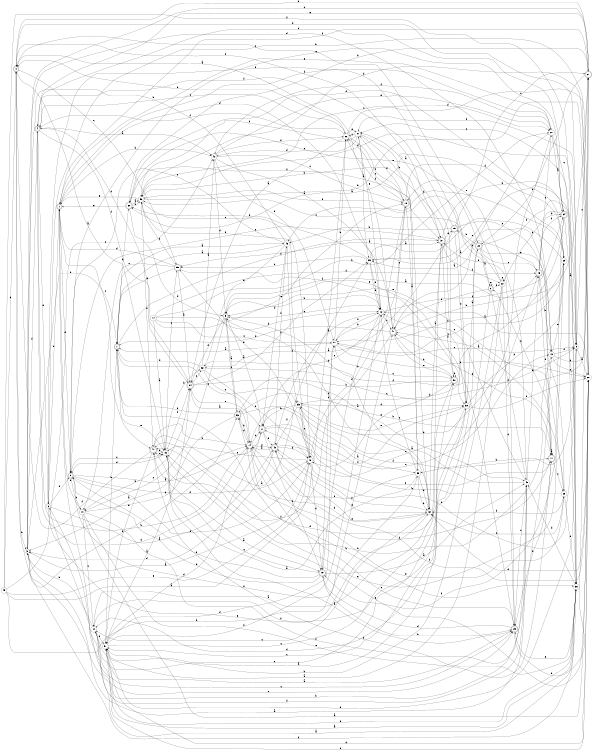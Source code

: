 digraph n47_7 {
__start0 [label="" shape="none"];

rankdir=LR;
size="8,5";

s0 [style="rounded,filled", color="black", fillcolor="white" shape="doublecircle", label="0"];
s1 [style="rounded,filled", color="black", fillcolor="white" shape="doublecircle", label="1"];
s2 [style="rounded,filled", color="black", fillcolor="white" shape="doublecircle", label="2"];
s3 [style="filled", color="black", fillcolor="white" shape="circle", label="3"];
s4 [style="rounded,filled", color="black", fillcolor="white" shape="doublecircle", label="4"];
s5 [style="rounded,filled", color="black", fillcolor="white" shape="doublecircle", label="5"];
s6 [style="filled", color="black", fillcolor="white" shape="circle", label="6"];
s7 [style="rounded,filled", color="black", fillcolor="white" shape="doublecircle", label="7"];
s8 [style="filled", color="black", fillcolor="white" shape="circle", label="8"];
s9 [style="rounded,filled", color="black", fillcolor="white" shape="doublecircle", label="9"];
s10 [style="filled", color="black", fillcolor="white" shape="circle", label="10"];
s11 [style="rounded,filled", color="black", fillcolor="white" shape="doublecircle", label="11"];
s12 [style="filled", color="black", fillcolor="white" shape="circle", label="12"];
s13 [style="filled", color="black", fillcolor="white" shape="circle", label="13"];
s14 [style="filled", color="black", fillcolor="white" shape="circle", label="14"];
s15 [style="rounded,filled", color="black", fillcolor="white" shape="doublecircle", label="15"];
s16 [style="rounded,filled", color="black", fillcolor="white" shape="doublecircle", label="16"];
s17 [style="rounded,filled", color="black", fillcolor="white" shape="doublecircle", label="17"];
s18 [style="rounded,filled", color="black", fillcolor="white" shape="doublecircle", label="18"];
s19 [style="rounded,filled", color="black", fillcolor="white" shape="doublecircle", label="19"];
s20 [style="filled", color="black", fillcolor="white" shape="circle", label="20"];
s21 [style="rounded,filled", color="black", fillcolor="white" shape="doublecircle", label="21"];
s22 [style="filled", color="black", fillcolor="white" shape="circle", label="22"];
s23 [style="filled", color="black", fillcolor="white" shape="circle", label="23"];
s24 [style="filled", color="black", fillcolor="white" shape="circle", label="24"];
s25 [style="rounded,filled", color="black", fillcolor="white" shape="doublecircle", label="25"];
s26 [style="filled", color="black", fillcolor="white" shape="circle", label="26"];
s27 [style="filled", color="black", fillcolor="white" shape="circle", label="27"];
s28 [style="rounded,filled", color="black", fillcolor="white" shape="doublecircle", label="28"];
s29 [style="filled", color="black", fillcolor="white" shape="circle", label="29"];
s30 [style="rounded,filled", color="black", fillcolor="white" shape="doublecircle", label="30"];
s31 [style="filled", color="black", fillcolor="white" shape="circle", label="31"];
s32 [style="filled", color="black", fillcolor="white" shape="circle", label="32"];
s33 [style="filled", color="black", fillcolor="white" shape="circle", label="33"];
s34 [style="rounded,filled", color="black", fillcolor="white" shape="doublecircle", label="34"];
s35 [style="filled", color="black", fillcolor="white" shape="circle", label="35"];
s36 [style="filled", color="black", fillcolor="white" shape="circle", label="36"];
s37 [style="rounded,filled", color="black", fillcolor="white" shape="doublecircle", label="37"];
s38 [style="filled", color="black", fillcolor="white" shape="circle", label="38"];
s39 [style="filled", color="black", fillcolor="white" shape="circle", label="39"];
s40 [style="filled", color="black", fillcolor="white" shape="circle", label="40"];
s41 [style="rounded,filled", color="black", fillcolor="white" shape="doublecircle", label="41"];
s42 [style="filled", color="black", fillcolor="white" shape="circle", label="42"];
s43 [style="filled", color="black", fillcolor="white" shape="circle", label="43"];
s44 [style="filled", color="black", fillcolor="white" shape="circle", label="44"];
s45 [style="filled", color="black", fillcolor="white" shape="circle", label="45"];
s46 [style="filled", color="black", fillcolor="white" shape="circle", label="46"];
s47 [style="rounded,filled", color="black", fillcolor="white" shape="doublecircle", label="47"];
s48 [style="rounded,filled", color="black", fillcolor="white" shape="doublecircle", label="48"];
s49 [style="filled", color="black", fillcolor="white" shape="circle", label="49"];
s50 [style="rounded,filled", color="black", fillcolor="white" shape="doublecircle", label="50"];
s51 [style="filled", color="black", fillcolor="white" shape="circle", label="51"];
s52 [style="filled", color="black", fillcolor="white" shape="circle", label="52"];
s53 [style="rounded,filled", color="black", fillcolor="white" shape="doublecircle", label="53"];
s54 [style="rounded,filled", color="black", fillcolor="white" shape="doublecircle", label="54"];
s55 [style="rounded,filled", color="black", fillcolor="white" shape="doublecircle", label="55"];
s56 [style="filled", color="black", fillcolor="white" shape="circle", label="56"];
s57 [style="filled", color="black", fillcolor="white" shape="circle", label="57"];
s0 -> s49 [label="a"];
s0 -> s3 [label="b"];
s0 -> s55 [label="c"];
s0 -> s8 [label="d"];
s0 -> s53 [label="e"];
s0 -> s37 [label="f"];
s1 -> s36 [label="a"];
s1 -> s42 [label="b"];
s1 -> s47 [label="c"];
s1 -> s12 [label="d"];
s1 -> s9 [label="e"];
s1 -> s27 [label="f"];
s2 -> s51 [label="a"];
s2 -> s41 [label="b"];
s2 -> s56 [label="c"];
s2 -> s22 [label="d"];
s2 -> s2 [label="e"];
s2 -> s43 [label="f"];
s3 -> s43 [label="a"];
s3 -> s7 [label="b"];
s3 -> s21 [label="c"];
s3 -> s13 [label="d"];
s3 -> s25 [label="e"];
s3 -> s4 [label="f"];
s4 -> s42 [label="a"];
s4 -> s14 [label="b"];
s4 -> s26 [label="c"];
s4 -> s14 [label="d"];
s4 -> s6 [label="e"];
s4 -> s54 [label="f"];
s5 -> s53 [label="a"];
s5 -> s12 [label="b"];
s5 -> s10 [label="c"];
s5 -> s54 [label="d"];
s5 -> s12 [label="e"];
s5 -> s32 [label="f"];
s6 -> s48 [label="a"];
s6 -> s1 [label="b"];
s6 -> s25 [label="c"];
s6 -> s9 [label="d"];
s6 -> s32 [label="e"];
s6 -> s38 [label="f"];
s7 -> s46 [label="a"];
s7 -> s36 [label="b"];
s7 -> s33 [label="c"];
s7 -> s30 [label="d"];
s7 -> s49 [label="e"];
s7 -> s37 [label="f"];
s8 -> s20 [label="a"];
s8 -> s35 [label="b"];
s8 -> s21 [label="c"];
s8 -> s56 [label="d"];
s8 -> s51 [label="e"];
s8 -> s31 [label="f"];
s9 -> s17 [label="a"];
s9 -> s10 [label="b"];
s9 -> s49 [label="c"];
s9 -> s40 [label="d"];
s9 -> s40 [label="e"];
s9 -> s35 [label="f"];
s10 -> s20 [label="a"];
s10 -> s1 [label="b"];
s10 -> s24 [label="c"];
s10 -> s14 [label="d"];
s10 -> s11 [label="e"];
s10 -> s13 [label="f"];
s11 -> s11 [label="a"];
s11 -> s2 [label="b"];
s11 -> s23 [label="c"];
s11 -> s25 [label="d"];
s11 -> s41 [label="e"];
s11 -> s14 [label="f"];
s12 -> s48 [label="a"];
s12 -> s57 [label="b"];
s12 -> s41 [label="c"];
s12 -> s19 [label="d"];
s12 -> s31 [label="e"];
s12 -> s34 [label="f"];
s13 -> s39 [label="a"];
s13 -> s49 [label="b"];
s13 -> s20 [label="c"];
s13 -> s21 [label="d"];
s13 -> s29 [label="e"];
s13 -> s8 [label="f"];
s14 -> s54 [label="a"];
s14 -> s53 [label="b"];
s14 -> s25 [label="c"];
s14 -> s17 [label="d"];
s14 -> s23 [label="e"];
s14 -> s48 [label="f"];
s15 -> s52 [label="a"];
s15 -> s46 [label="b"];
s15 -> s21 [label="c"];
s15 -> s38 [label="d"];
s15 -> s11 [label="e"];
s15 -> s4 [label="f"];
s16 -> s39 [label="a"];
s16 -> s13 [label="b"];
s16 -> s27 [label="c"];
s16 -> s34 [label="d"];
s16 -> s11 [label="e"];
s16 -> s34 [label="f"];
s17 -> s5 [label="a"];
s17 -> s19 [label="b"];
s17 -> s13 [label="c"];
s17 -> s51 [label="d"];
s17 -> s48 [label="e"];
s17 -> s11 [label="f"];
s18 -> s35 [label="a"];
s18 -> s40 [label="b"];
s18 -> s26 [label="c"];
s18 -> s29 [label="d"];
s18 -> s17 [label="e"];
s18 -> s26 [label="f"];
s19 -> s43 [label="a"];
s19 -> s25 [label="b"];
s19 -> s49 [label="c"];
s19 -> s9 [label="d"];
s19 -> s9 [label="e"];
s19 -> s57 [label="f"];
s20 -> s12 [label="a"];
s20 -> s6 [label="b"];
s20 -> s56 [label="c"];
s20 -> s32 [label="d"];
s20 -> s30 [label="e"];
s20 -> s48 [label="f"];
s21 -> s5 [label="a"];
s21 -> s30 [label="b"];
s21 -> s28 [label="c"];
s21 -> s0 [label="d"];
s21 -> s4 [label="e"];
s21 -> s1 [label="f"];
s22 -> s51 [label="a"];
s22 -> s51 [label="b"];
s22 -> s0 [label="c"];
s22 -> s25 [label="d"];
s22 -> s22 [label="e"];
s22 -> s56 [label="f"];
s23 -> s41 [label="a"];
s23 -> s17 [label="b"];
s23 -> s32 [label="c"];
s23 -> s36 [label="d"];
s23 -> s5 [label="e"];
s23 -> s32 [label="f"];
s24 -> s25 [label="a"];
s24 -> s3 [label="b"];
s24 -> s50 [label="c"];
s24 -> s20 [label="d"];
s24 -> s51 [label="e"];
s24 -> s38 [label="f"];
s25 -> s47 [label="a"];
s25 -> s21 [label="b"];
s25 -> s43 [label="c"];
s25 -> s19 [label="d"];
s25 -> s5 [label="e"];
s25 -> s37 [label="f"];
s26 -> s54 [label="a"];
s26 -> s0 [label="b"];
s26 -> s18 [label="c"];
s26 -> s27 [label="d"];
s26 -> s31 [label="e"];
s26 -> s4 [label="f"];
s27 -> s34 [label="a"];
s27 -> s41 [label="b"];
s27 -> s36 [label="c"];
s27 -> s33 [label="d"];
s27 -> s1 [label="e"];
s27 -> s42 [label="f"];
s28 -> s2 [label="a"];
s28 -> s15 [label="b"];
s28 -> s16 [label="c"];
s28 -> s24 [label="d"];
s28 -> s23 [label="e"];
s28 -> s8 [label="f"];
s29 -> s55 [label="a"];
s29 -> s57 [label="b"];
s29 -> s57 [label="c"];
s29 -> s46 [label="d"];
s29 -> s47 [label="e"];
s29 -> s30 [label="f"];
s30 -> s56 [label="a"];
s30 -> s56 [label="b"];
s30 -> s28 [label="c"];
s30 -> s5 [label="d"];
s30 -> s1 [label="e"];
s30 -> s37 [label="f"];
s31 -> s39 [label="a"];
s31 -> s37 [label="b"];
s31 -> s26 [label="c"];
s31 -> s42 [label="d"];
s31 -> s32 [label="e"];
s31 -> s56 [label="f"];
s32 -> s37 [label="a"];
s32 -> s5 [label="b"];
s32 -> s24 [label="c"];
s32 -> s53 [label="d"];
s32 -> s48 [label="e"];
s32 -> s48 [label="f"];
s33 -> s35 [label="a"];
s33 -> s17 [label="b"];
s33 -> s40 [label="c"];
s33 -> s38 [label="d"];
s33 -> s38 [label="e"];
s33 -> s48 [label="f"];
s34 -> s8 [label="a"];
s34 -> s22 [label="b"];
s34 -> s4 [label="c"];
s34 -> s33 [label="d"];
s34 -> s9 [label="e"];
s34 -> s19 [label="f"];
s35 -> s47 [label="a"];
s35 -> s32 [label="b"];
s35 -> s12 [label="c"];
s35 -> s32 [label="d"];
s35 -> s14 [label="e"];
s35 -> s31 [label="f"];
s36 -> s24 [label="a"];
s36 -> s47 [label="b"];
s36 -> s31 [label="c"];
s36 -> s43 [label="d"];
s36 -> s25 [label="e"];
s36 -> s3 [label="f"];
s37 -> s24 [label="a"];
s37 -> s34 [label="b"];
s37 -> s9 [label="c"];
s37 -> s22 [label="d"];
s37 -> s15 [label="e"];
s37 -> s50 [label="f"];
s38 -> s28 [label="a"];
s38 -> s29 [label="b"];
s38 -> s51 [label="c"];
s38 -> s47 [label="d"];
s38 -> s20 [label="e"];
s38 -> s14 [label="f"];
s39 -> s37 [label="a"];
s39 -> s30 [label="b"];
s39 -> s55 [label="c"];
s39 -> s12 [label="d"];
s39 -> s36 [label="e"];
s39 -> s12 [label="f"];
s40 -> s3 [label="a"];
s40 -> s8 [label="b"];
s40 -> s49 [label="c"];
s40 -> s19 [label="d"];
s40 -> s55 [label="e"];
s40 -> s56 [label="f"];
s41 -> s0 [label="a"];
s41 -> s16 [label="b"];
s41 -> s18 [label="c"];
s41 -> s7 [label="d"];
s41 -> s50 [label="e"];
s41 -> s49 [label="f"];
s42 -> s41 [label="a"];
s42 -> s57 [label="b"];
s42 -> s18 [label="c"];
s42 -> s5 [label="d"];
s42 -> s27 [label="e"];
s42 -> s26 [label="f"];
s43 -> s33 [label="a"];
s43 -> s51 [label="b"];
s43 -> s12 [label="c"];
s43 -> s16 [label="d"];
s43 -> s18 [label="e"];
s43 -> s6 [label="f"];
s44 -> s49 [label="a"];
s44 -> s27 [label="b"];
s44 -> s57 [label="c"];
s44 -> s12 [label="d"];
s44 -> s18 [label="e"];
s44 -> s16 [label="f"];
s45 -> s26 [label="a"];
s45 -> s41 [label="b"];
s45 -> s42 [label="c"];
s45 -> s0 [label="d"];
s45 -> s40 [label="e"];
s45 -> s36 [label="f"];
s46 -> s7 [label="a"];
s46 -> s3 [label="b"];
s46 -> s9 [label="c"];
s46 -> s17 [label="d"];
s46 -> s52 [label="e"];
s46 -> s33 [label="f"];
s47 -> s39 [label="a"];
s47 -> s14 [label="b"];
s47 -> s49 [label="c"];
s47 -> s49 [label="d"];
s47 -> s51 [label="e"];
s47 -> s0 [label="f"];
s48 -> s14 [label="a"];
s48 -> s40 [label="b"];
s48 -> s16 [label="c"];
s48 -> s3 [label="d"];
s48 -> s32 [label="e"];
s48 -> s46 [label="f"];
s49 -> s19 [label="a"];
s49 -> s52 [label="b"];
s49 -> s55 [label="c"];
s49 -> s9 [label="d"];
s49 -> s20 [label="e"];
s49 -> s54 [label="f"];
s50 -> s31 [label="a"];
s50 -> s53 [label="b"];
s50 -> s57 [label="c"];
s50 -> s41 [label="d"];
s50 -> s40 [label="e"];
s50 -> s50 [label="f"];
s51 -> s54 [label="a"];
s51 -> s7 [label="b"];
s51 -> s50 [label="c"];
s51 -> s20 [label="d"];
s51 -> s36 [label="e"];
s51 -> s12 [label="f"];
s52 -> s42 [label="a"];
s52 -> s40 [label="b"];
s52 -> s8 [label="c"];
s52 -> s7 [label="d"];
s52 -> s14 [label="e"];
s52 -> s21 [label="f"];
s53 -> s3 [label="a"];
s53 -> s11 [label="b"];
s53 -> s5 [label="c"];
s53 -> s14 [label="d"];
s53 -> s7 [label="e"];
s53 -> s11 [label="f"];
s54 -> s43 [label="a"];
s54 -> s10 [label="b"];
s54 -> s52 [label="c"];
s54 -> s4 [label="d"];
s54 -> s17 [label="e"];
s54 -> s39 [label="f"];
s55 -> s54 [label="a"];
s55 -> s56 [label="b"];
s55 -> s10 [label="c"];
s55 -> s1 [label="d"];
s55 -> s7 [label="e"];
s55 -> s38 [label="f"];
s56 -> s29 [label="a"];
s56 -> s38 [label="b"];
s56 -> s40 [label="c"];
s56 -> s20 [label="d"];
s56 -> s1 [label="e"];
s56 -> s47 [label="f"];
s57 -> s7 [label="a"];
s57 -> s26 [label="b"];
s57 -> s8 [label="c"];
s57 -> s51 [label="d"];
s57 -> s20 [label="e"];
s57 -> s12 [label="f"];

}